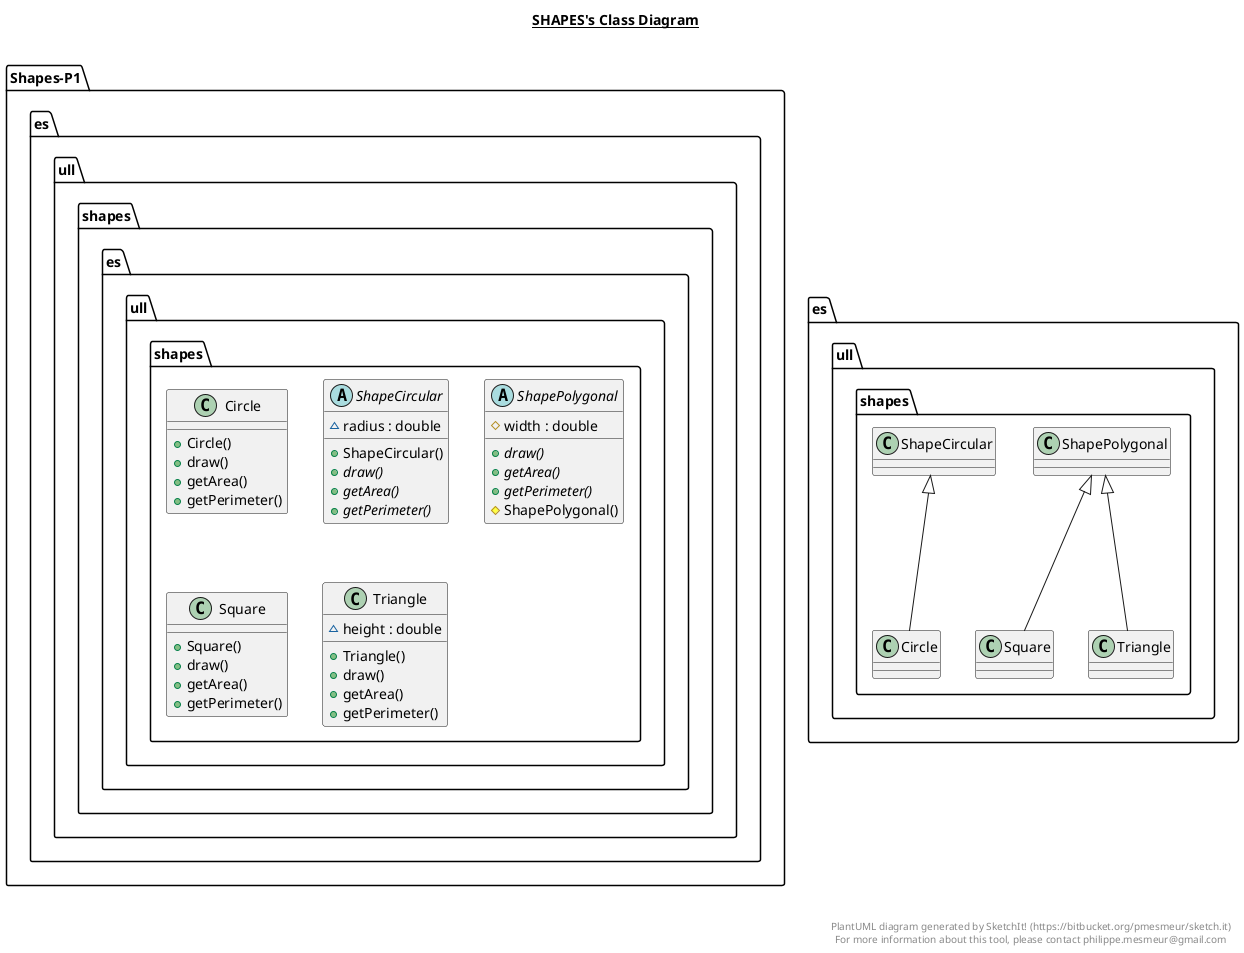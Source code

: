 @startuml

title __SHAPES's Class Diagram__\n

  namespace Shapes-P1 {
    namespace es.ull.shapes {
      class es.ull.shapes.Circle {
          + Circle()
          + draw()
          + getArea()
          + getPerimeter()
      }
    }
  }
  

  namespace Shapes-P1 {
    namespace es.ull.shapes {
      abstract class es.ull.shapes.ShapeCircular {
          ~ radius : double
          + ShapeCircular()
          {abstract} + draw()
          {abstract} + getArea()
          {abstract} + getPerimeter()
      }
    }
  }
  

  namespace Shapes-P1 {
    namespace es.ull.shapes {
      abstract class es.ull.shapes.ShapePolygonal {
          # width : double
          {abstract} + draw()
          {abstract} + getArea()
          {abstract} + getPerimeter()
          # ShapePolygonal()
      }
    }
  }
  

  namespace Shapes-P1 {
    namespace es.ull.shapes {
      class es.ull.shapes.Square {
          + Square()
          + draw()
          + getArea()
          + getPerimeter()
      }
    }
  }
  

  namespace Shapes-P1 {
    namespace es.ull.shapes {
      class es.ull.shapes.Triangle {
          ~ height : double
          + Triangle()
          + draw()
          + getArea()
          + getPerimeter()
      }
    }
  }
  

  es.ull.shapes.Circle -up-|> es.ull.shapes.ShapeCircular
  es.ull.shapes.Square -up-|> es.ull.shapes.ShapePolygonal
  es.ull.shapes.Triangle -up-|> es.ull.shapes.ShapePolygonal


right footer


PlantUML diagram generated by SketchIt! (https://bitbucket.org/pmesmeur/sketch.it)
For more information about this tool, please contact philippe.mesmeur@gmail.com
endfooter

@enduml
